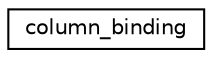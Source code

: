 digraph "Graphical Class Hierarchy"
{
 // INTERACTIVE_SVG=YES
 // LATEX_PDF_SIZE
  edge [fontname="Helvetica",fontsize="10",labelfontname="Helvetica",labelfontsize="10"];
  node [fontname="Helvetica",fontsize="10",shape=record];
  rankdir="LR";
  Node0 [label="column_binding",height=0.2,width=0.4,color="black", fillcolor="white", style="filled",URL="$structcolumn__binding.html",tooltip=" "];
}
